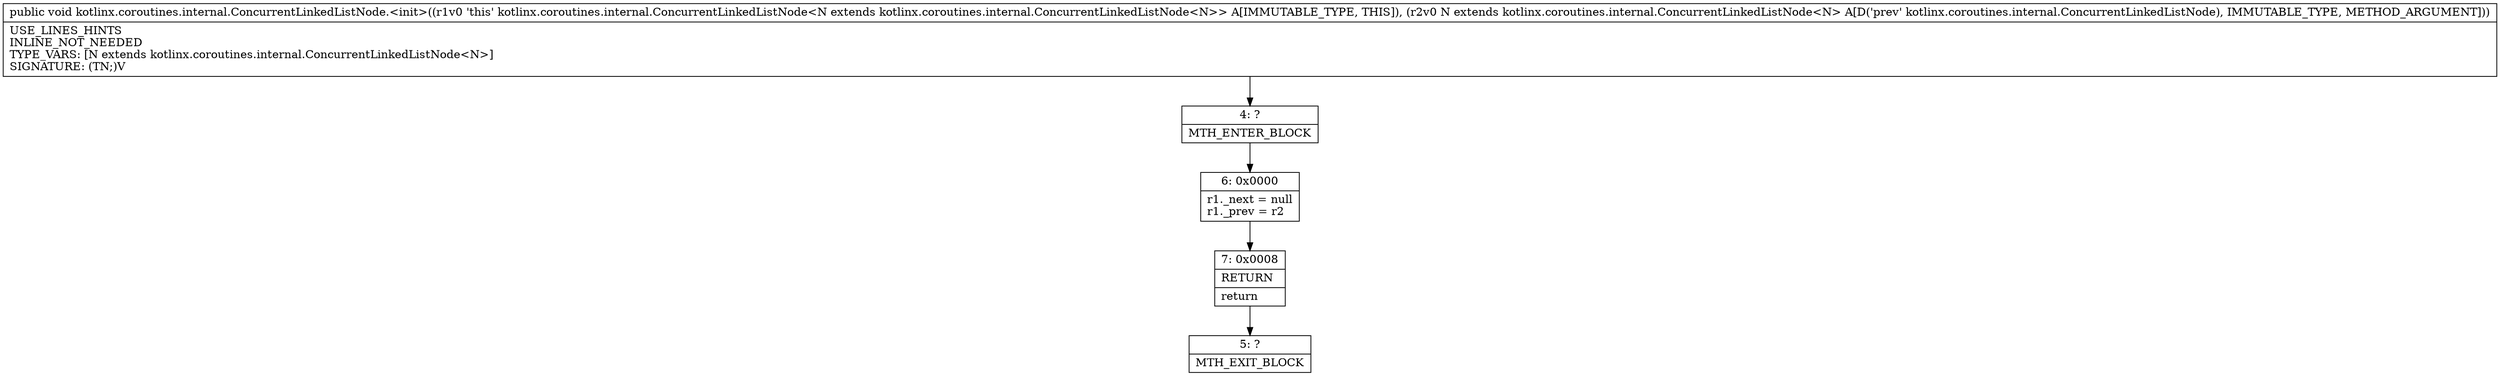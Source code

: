 digraph "CFG forkotlinx.coroutines.internal.ConcurrentLinkedListNode.\<init\>(Lkotlinx\/coroutines\/internal\/ConcurrentLinkedListNode;)V" {
Node_4 [shape=record,label="{4\:\ ?|MTH_ENTER_BLOCK\l}"];
Node_6 [shape=record,label="{6\:\ 0x0000|r1._next = null\lr1._prev = r2\l}"];
Node_7 [shape=record,label="{7\:\ 0x0008|RETURN\l|return\l}"];
Node_5 [shape=record,label="{5\:\ ?|MTH_EXIT_BLOCK\l}"];
MethodNode[shape=record,label="{public void kotlinx.coroutines.internal.ConcurrentLinkedListNode.\<init\>((r1v0 'this' kotlinx.coroutines.internal.ConcurrentLinkedListNode\<N extends kotlinx.coroutines.internal.ConcurrentLinkedListNode\<N\>\> A[IMMUTABLE_TYPE, THIS]), (r2v0 N extends kotlinx.coroutines.internal.ConcurrentLinkedListNode\<N\> A[D('prev' kotlinx.coroutines.internal.ConcurrentLinkedListNode), IMMUTABLE_TYPE, METHOD_ARGUMENT]))  | USE_LINES_HINTS\lINLINE_NOT_NEEDED\lTYPE_VARS: [N extends kotlinx.coroutines.internal.ConcurrentLinkedListNode\<N\>]\lSIGNATURE: (TN;)V\l}"];
MethodNode -> Node_4;Node_4 -> Node_6;
Node_6 -> Node_7;
Node_7 -> Node_5;
}

